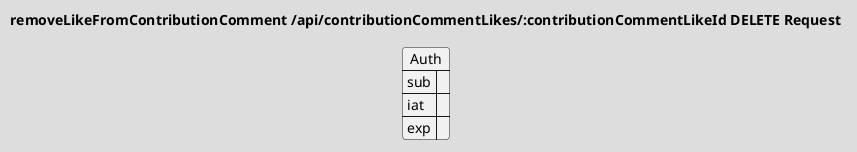@startuml removeLikeFromContributionComment-Request
!theme toy
title "removeLikeFromContributionComment /api/contributionCommentLikes/:contributionCommentLikeId DELETE Request"

json Auth {
    "sub": "",
    "iat": "",
    "exp": ""
}
@enduml
@startuml removeLikeFromContributionComment-Response
!theme toy
title "removeLikeFromContributionComment /api/contributionCommentLikes/:contributionCommentLikeId DELETE Response"
@enduml
